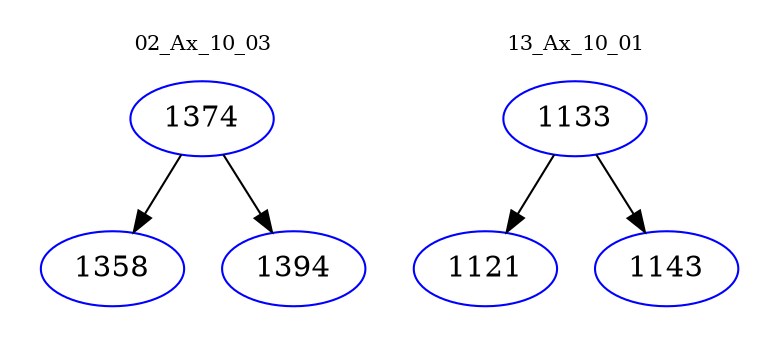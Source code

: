 digraph{
subgraph cluster_0 {
color = white
label = "02_Ax_10_03";
fontsize=10;
T0_1374 [label="1374", color="blue"]
T0_1374 -> T0_1358 [color="black"]
T0_1358 [label="1358", color="blue"]
T0_1374 -> T0_1394 [color="black"]
T0_1394 [label="1394", color="blue"]
}
subgraph cluster_1 {
color = white
label = "13_Ax_10_01";
fontsize=10;
T1_1133 [label="1133", color="blue"]
T1_1133 -> T1_1121 [color="black"]
T1_1121 [label="1121", color="blue"]
T1_1133 -> T1_1143 [color="black"]
T1_1143 [label="1143", color="blue"]
}
}
